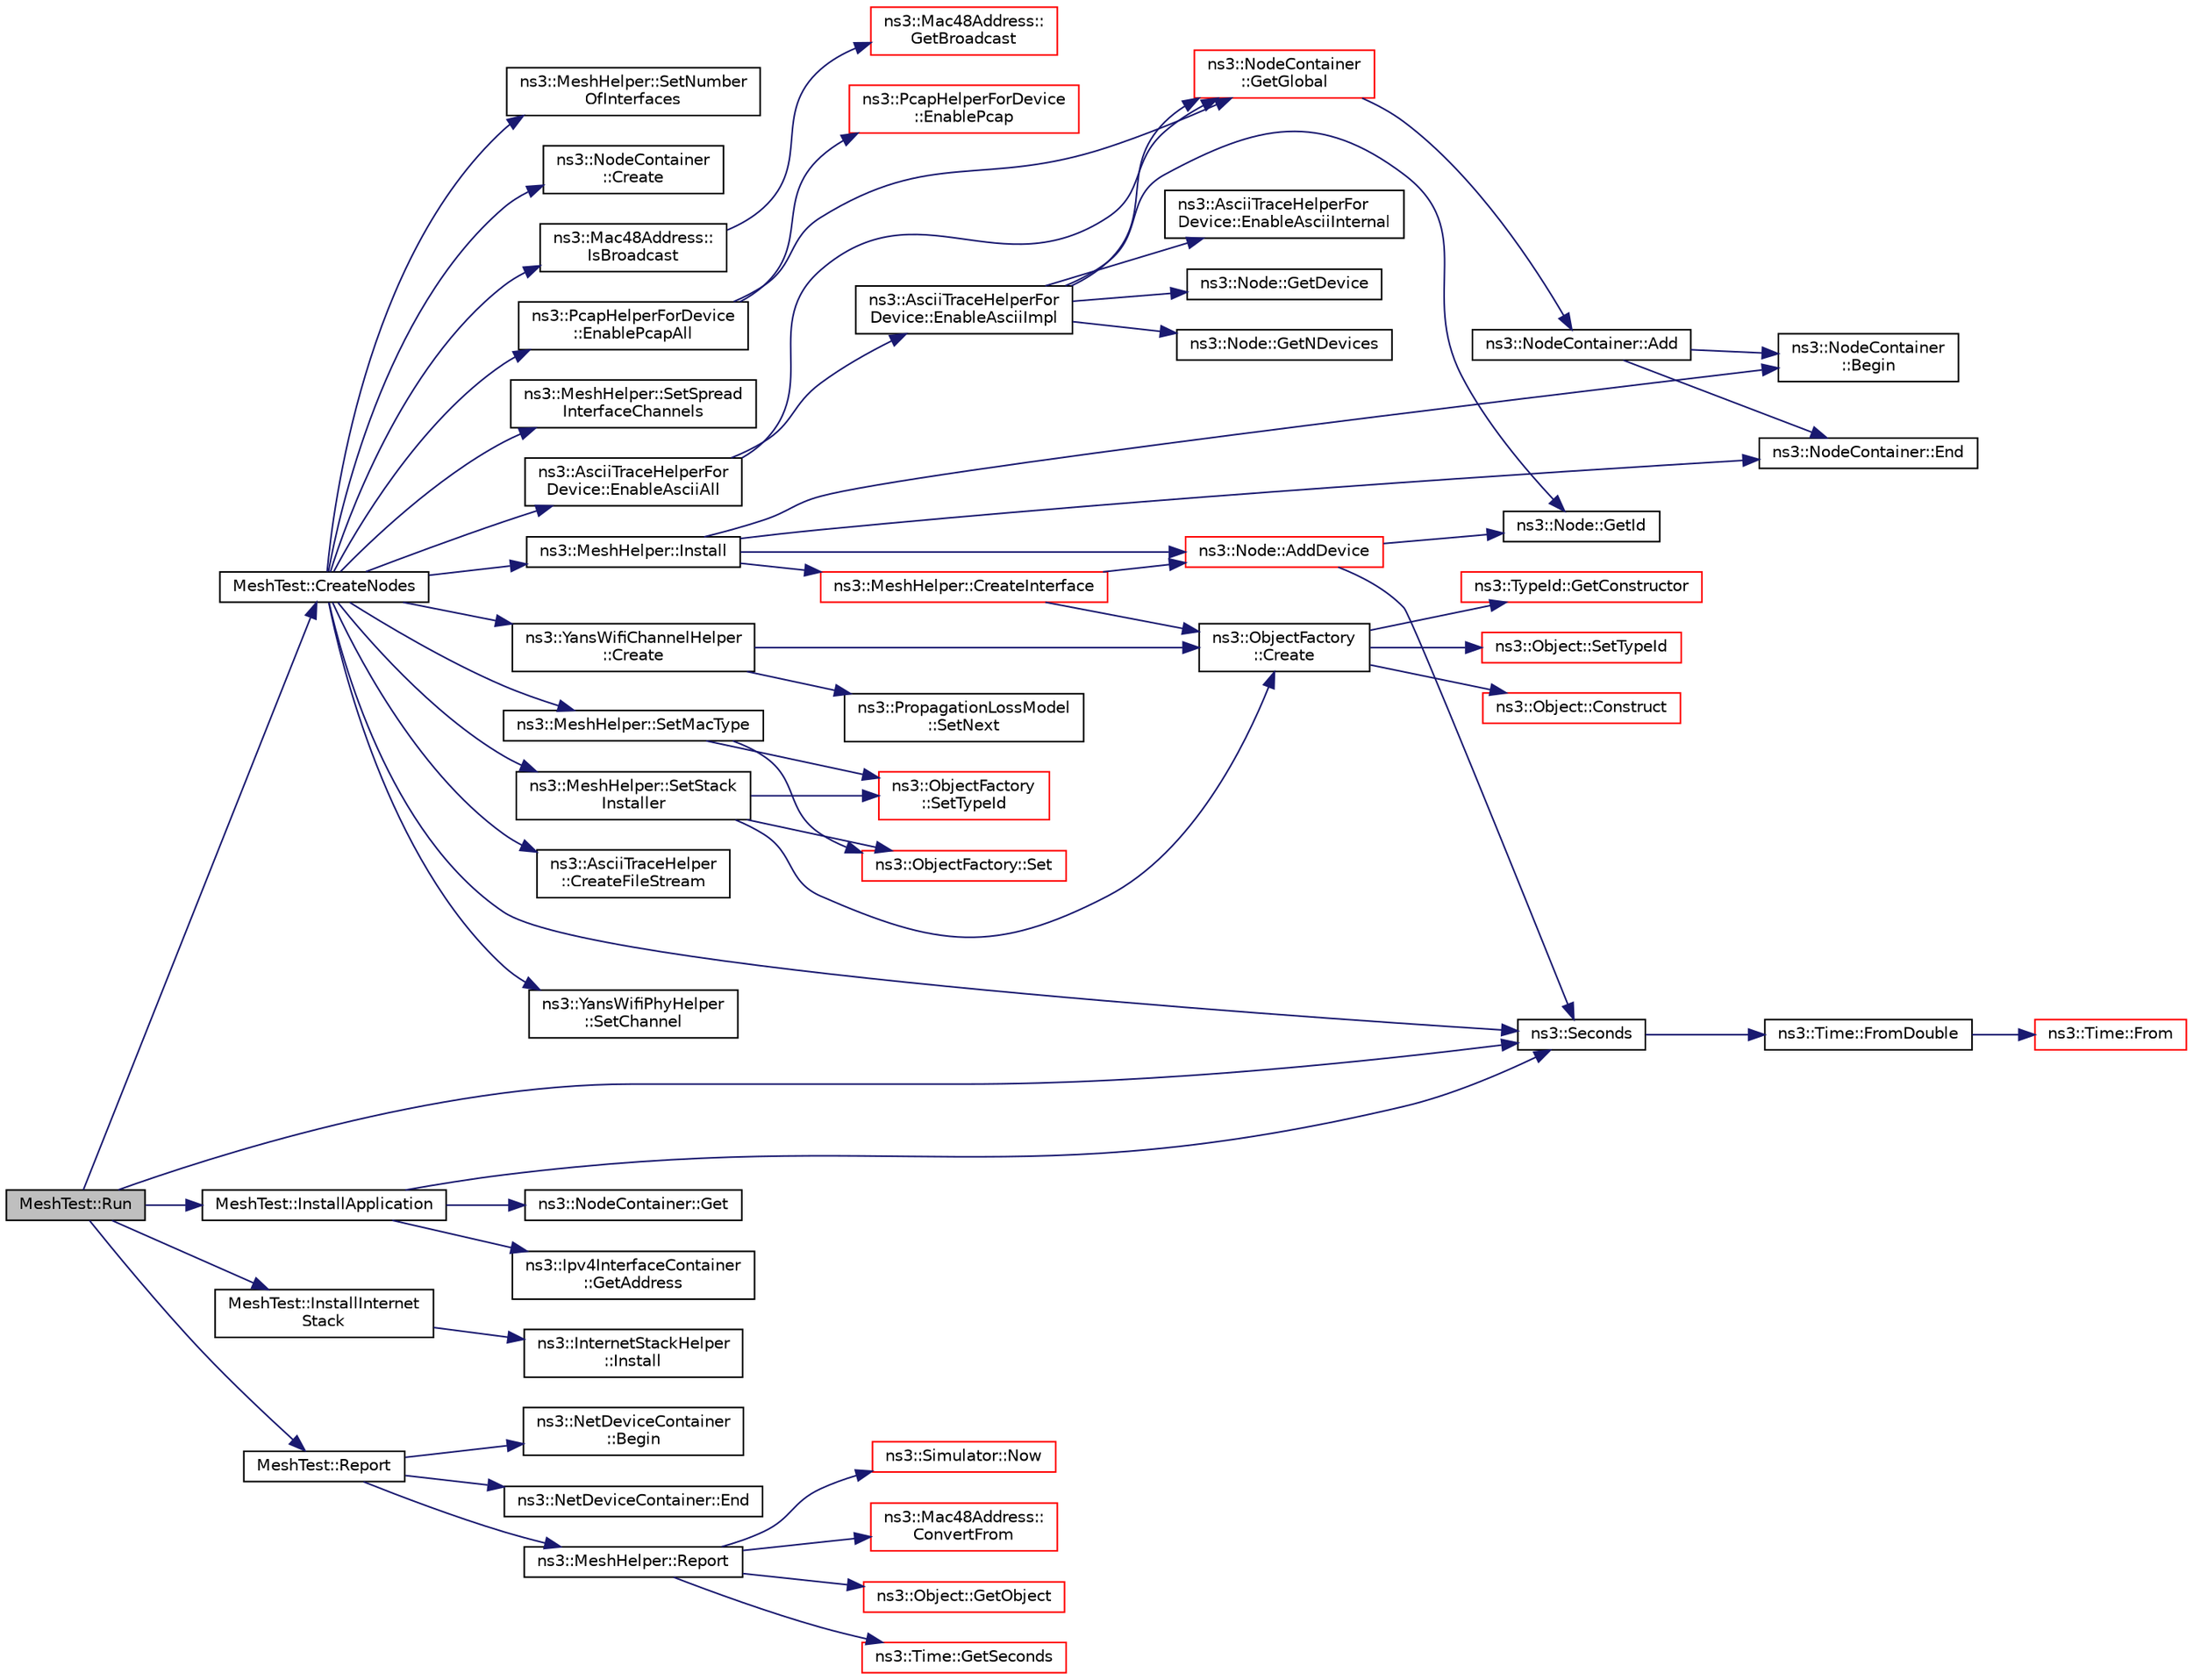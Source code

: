 digraph "MeshTest::Run"
{
 // LATEX_PDF_SIZE
  edge [fontname="Helvetica",fontsize="10",labelfontname="Helvetica",labelfontsize="10"];
  node [fontname="Helvetica",fontsize="10",shape=record];
  rankdir="LR";
  Node1 [label="MeshTest::Run",height=0.2,width=0.4,color="black", fillcolor="grey75", style="filled", fontcolor="black",tooltip="Run test."];
  Node1 -> Node2 [color="midnightblue",fontsize="10",style="solid",fontname="Helvetica"];
  Node2 [label="MeshTest::CreateNodes",height=0.2,width=0.4,color="black", fillcolor="white", style="filled",URL="$class_mesh_test.html#aa1eb18d555ebcf925e9bdc13e4e57ee0",tooltip="Create nodes and setup their mobility."];
  Node2 -> Node3 [color="midnightblue",fontsize="10",style="solid",fontname="Helvetica"];
  Node3 [label="ns3::NodeContainer\l::Create",height=0.2,width=0.4,color="black", fillcolor="white", style="filled",URL="$classns3_1_1_node_container.html#a787f059e2813e8b951cc6914d11dfe69",tooltip="Create n nodes and append pointers to them to the end of this NodeContainer."];
  Node2 -> Node4 [color="midnightblue",fontsize="10",style="solid",fontname="Helvetica"];
  Node4 [label="ns3::YansWifiChannelHelper\l::Create",height=0.2,width=0.4,color="black", fillcolor="white", style="filled",URL="$classns3_1_1_yans_wifi_channel_helper.html#a6bb01082fd42806a6b95e6684a4344d4",tooltip=" "];
  Node4 -> Node5 [color="midnightblue",fontsize="10",style="solid",fontname="Helvetica"];
  Node5 [label="ns3::ObjectFactory\l::Create",height=0.2,width=0.4,color="black", fillcolor="white", style="filled",URL="$classns3_1_1_object_factory.html#a52eda277f4aaab54266134ba48102ad7",tooltip="Create an Object instance of the configured TypeId."];
  Node5 -> Node6 [color="midnightblue",fontsize="10",style="solid",fontname="Helvetica"];
  Node6 [label="ns3::Object::Construct",height=0.2,width=0.4,color="red", fillcolor="white", style="filled",URL="$classns3_1_1_object.html#a636e8411dc5228771f45c9b805d348fa",tooltip="Initialize all member variables registered as Attributes of this TypeId."];
  Node5 -> Node30 [color="midnightblue",fontsize="10",style="solid",fontname="Helvetica"];
  Node30 [label="ns3::TypeId::GetConstructor",height=0.2,width=0.4,color="red", fillcolor="white", style="filled",URL="$classns3_1_1_type_id.html#a66b2628edf921fc88945ec8a8f3a1683",tooltip="Get the constructor callback."];
  Node5 -> Node32 [color="midnightblue",fontsize="10",style="solid",fontname="Helvetica"];
  Node32 [label="ns3::Object::SetTypeId",height=0.2,width=0.4,color="red", fillcolor="white", style="filled",URL="$classns3_1_1_object.html#a19b1ebd8ec8fe404845e665880a6c5ad",tooltip="Set the TypeId of this Object."];
  Node4 -> Node35 [color="midnightblue",fontsize="10",style="solid",fontname="Helvetica"];
  Node35 [label="ns3::PropagationLossModel\l::SetNext",height=0.2,width=0.4,color="black", fillcolor="white", style="filled",URL="$classns3_1_1_propagation_loss_model.html#ac6d627f2eb09daa057de080615ac1013",tooltip="Enables a chain of loss models to act on the signal."];
  Node2 -> Node36 [color="midnightblue",fontsize="10",style="solid",fontname="Helvetica"];
  Node36 [label="ns3::AsciiTraceHelper\l::CreateFileStream",height=0.2,width=0.4,color="black", fillcolor="white", style="filled",URL="$classns3_1_1_ascii_trace_helper.html#a44960bf2ca32835024eaedd26d1c4f94",tooltip="Create and initialize an output stream object we'll use to write the traced bits."];
  Node2 -> Node37 [color="midnightblue",fontsize="10",style="solid",fontname="Helvetica"];
  Node37 [label="ns3::AsciiTraceHelperFor\lDevice::EnableAsciiAll",height=0.2,width=0.4,color="black", fillcolor="white", style="filled",URL="$classns3_1_1_ascii_trace_helper_for_device.html#a63e57c878526c732924e14c1e52cca8b",tooltip="Enable ascii trace output on each device (which is of the appropriate type) in the set of all nodes c..."];
  Node37 -> Node38 [color="midnightblue",fontsize="10",style="solid",fontname="Helvetica"];
  Node38 [label="ns3::AsciiTraceHelperFor\lDevice::EnableAsciiImpl",height=0.2,width=0.4,color="black", fillcolor="white", style="filled",URL="$classns3_1_1_ascii_trace_helper_for_device.html#a079409672a10e1316916c2a277424dcc",tooltip="Enable ascii trace output on the device specified by a global node-id (of a previously created node) ..."];
  Node38 -> Node39 [color="midnightblue",fontsize="10",style="solid",fontname="Helvetica"];
  Node39 [label="ns3::AsciiTraceHelperFor\lDevice::EnableAsciiInternal",height=0.2,width=0.4,color="black", fillcolor="white", style="filled",URL="$classns3_1_1_ascii_trace_helper_for_device.html#ab0eb42de1633994e75f4a4fd44bc79de",tooltip="Enable ascii trace output on the indicated net device."];
  Node38 -> Node40 [color="midnightblue",fontsize="10",style="solid",fontname="Helvetica"];
  Node40 [label="ns3::Node::GetDevice",height=0.2,width=0.4,color="black", fillcolor="white", style="filled",URL="$classns3_1_1_node.html#ad5e10d46d12a255573c53d5db0fc043b",tooltip="Retrieve the index-th NetDevice associated to this node."];
  Node38 -> Node41 [color="midnightblue",fontsize="10",style="solid",fontname="Helvetica"];
  Node41 [label="ns3::NodeContainer\l::GetGlobal",height=0.2,width=0.4,color="red", fillcolor="white", style="filled",URL="$classns3_1_1_node_container.html#a687e8f9ceb74d0ce3b06591c9f44c9ed",tooltip="Create a NodeContainer that contains a list of all nodes created through NodeContainer::Create() and ..."];
  Node41 -> Node42 [color="midnightblue",fontsize="10",style="solid",fontname="Helvetica"];
  Node42 [label="ns3::NodeContainer::Add",height=0.2,width=0.4,color="black", fillcolor="white", style="filled",URL="$classns3_1_1_node_container.html#aa60b3a0e70f2fb324e16ffcf8bf31fcb",tooltip="Append the contents of another NodeContainer to the end of this container."];
  Node42 -> Node43 [color="midnightblue",fontsize="10",style="solid",fontname="Helvetica"];
  Node43 [label="ns3::NodeContainer\l::Begin",height=0.2,width=0.4,color="black", fillcolor="white", style="filled",URL="$classns3_1_1_node_container.html#a2bfe1f50688c96e0888b1907e1e2f324",tooltip="Get an iterator which refers to the first Node in the container."];
  Node42 -> Node44 [color="midnightblue",fontsize="10",style="solid",fontname="Helvetica"];
  Node44 [label="ns3::NodeContainer::End",height=0.2,width=0.4,color="black", fillcolor="white", style="filled",URL="$classns3_1_1_node_container.html#a4904853b5d3e86f622a2ef8b4e959e08",tooltip="Get an iterator which indicates past-the-last Node in the container."];
  Node38 -> Node80 [color="midnightblue",fontsize="10",style="solid",fontname="Helvetica"];
  Node80 [label="ns3::Node::GetId",height=0.2,width=0.4,color="black", fillcolor="white", style="filled",URL="$classns3_1_1_node.html#a2ed8663077afcb8db519296b0ada6355",tooltip=" "];
  Node38 -> Node81 [color="midnightblue",fontsize="10",style="solid",fontname="Helvetica"];
  Node81 [label="ns3::Node::GetNDevices",height=0.2,width=0.4,color="black", fillcolor="white", style="filled",URL="$classns3_1_1_node.html#ab160c405a94d258f6fc5e4e3fd33cecd",tooltip=" "];
  Node37 -> Node41 [color="midnightblue",fontsize="10",style="solid",fontname="Helvetica"];
  Node2 -> Node82 [color="midnightblue",fontsize="10",style="solid",fontname="Helvetica"];
  Node82 [label="ns3::PcapHelperForDevice\l::EnablePcapAll",height=0.2,width=0.4,color="black", fillcolor="white", style="filled",URL="$classns3_1_1_pcap_helper_for_device.html#a4ab183a2512120200d4a0e5d8ececd49",tooltip="Enable pcap output on each device (which is of the appropriate type) in the set of all nodes created ..."];
  Node82 -> Node83 [color="midnightblue",fontsize="10",style="solid",fontname="Helvetica"];
  Node83 [label="ns3::PcapHelperForDevice\l::EnablePcap",height=0.2,width=0.4,color="red", fillcolor="white", style="filled",URL="$classns3_1_1_pcap_helper_for_device.html#a74866def9a881aa9d5c5be1225a26722",tooltip="Enable pcap output the indicated net device."];
  Node82 -> Node41 [color="midnightblue",fontsize="10",style="solid",fontname="Helvetica"];
  Node2 -> Node85 [color="midnightblue",fontsize="10",style="solid",fontname="Helvetica"];
  Node85 [label="ns3::MeshHelper::Install",height=0.2,width=0.4,color="black", fillcolor="white", style="filled",URL="$classns3_1_1_mesh_helper.html#aad0ab4cd70adc0f716489a725dac3acc",tooltip="Install 802.11s mesh device & protocols on given node list."];
  Node85 -> Node86 [color="midnightblue",fontsize="10",style="solid",fontname="Helvetica"];
  Node86 [label="ns3::Node::AddDevice",height=0.2,width=0.4,color="red", fillcolor="white", style="filled",URL="$classns3_1_1_node.html#a42ff83ee1d5d1649c770d3f5b62375de",tooltip="Associate a NetDevice to this node."];
  Node86 -> Node80 [color="midnightblue",fontsize="10",style="solid",fontname="Helvetica"];
  Node86 -> Node94 [color="midnightblue",fontsize="10",style="solid",fontname="Helvetica"];
  Node94 [label="ns3::Seconds",height=0.2,width=0.4,color="black", fillcolor="white", style="filled",URL="$group__timecivil.html#ga33c34b816f8ff6628e33d5c8e9713b9e",tooltip="Construct a Time in the indicated unit."];
  Node94 -> Node95 [color="midnightblue",fontsize="10",style="solid",fontname="Helvetica"];
  Node95 [label="ns3::Time::FromDouble",height=0.2,width=0.4,color="black", fillcolor="white", style="filled",URL="$classns3_1_1_time.html#a60e845f4a74e62495b86356afe604cb4",tooltip="Create a Time equal to value in unit unit."];
  Node95 -> Node96 [color="midnightblue",fontsize="10",style="solid",fontname="Helvetica"];
  Node96 [label="ns3::Time::From",height=0.2,width=0.4,color="red", fillcolor="white", style="filled",URL="$classns3_1_1_time.html#a34e4acc13d0e08cc8cb9cd3b838b9baf",tooltip="Create a Time in the current unit."];
  Node85 -> Node43 [color="midnightblue",fontsize="10",style="solid",fontname="Helvetica"];
  Node85 -> Node100 [color="midnightblue",fontsize="10",style="solid",fontname="Helvetica"];
  Node100 [label="ns3::MeshHelper::CreateInterface",height=0.2,width=0.4,color="red", fillcolor="white", style="filled",URL="$classns3_1_1_mesh_helper.html#a2a760004bc190863ccfea1a4537283cf",tooltip=" "];
  Node100 -> Node86 [color="midnightblue",fontsize="10",style="solid",fontname="Helvetica"];
  Node100 -> Node5 [color="midnightblue",fontsize="10",style="solid",fontname="Helvetica"];
  Node85 -> Node44 [color="midnightblue",fontsize="10",style="solid",fontname="Helvetica"];
  Node2 -> Node109 [color="midnightblue",fontsize="10",style="solid",fontname="Helvetica"];
  Node109 [label="ns3::Mac48Address::\lIsBroadcast",height=0.2,width=0.4,color="black", fillcolor="white", style="filled",URL="$classns3_1_1_mac48_address.html#a89506622bfa63c3b1a7d5d82e2dbbd2d",tooltip=" "];
  Node109 -> Node110 [color="midnightblue",fontsize="10",style="solid",fontname="Helvetica"];
  Node110 [label="ns3::Mac48Address::\lGetBroadcast",height=0.2,width=0.4,color="red", fillcolor="white", style="filled",URL="$classns3_1_1_mac48_address.html#a55156e302c6bf950c0b558365adbde84",tooltip=" "];
  Node2 -> Node94 [color="midnightblue",fontsize="10",style="solid",fontname="Helvetica"];
  Node2 -> Node144 [color="midnightblue",fontsize="10",style="solid",fontname="Helvetica"];
  Node144 [label="ns3::YansWifiPhyHelper\l::SetChannel",height=0.2,width=0.4,color="black", fillcolor="white", style="filled",URL="$classns3_1_1_yans_wifi_phy_helper.html#ad2e9a27587dd4ff320435c93cc2676de",tooltip=" "];
  Node2 -> Node145 [color="midnightblue",fontsize="10",style="solid",fontname="Helvetica"];
  Node145 [label="ns3::MeshHelper::SetMacType",height=0.2,width=0.4,color="black", fillcolor="white", style="filled",URL="$classns3_1_1_mesh_helper.html#a549d568927a88e95a721f2be58232c10",tooltip=" "];
  Node145 -> Node146 [color="midnightblue",fontsize="10",style="solid",fontname="Helvetica"];
  Node146 [label="ns3::ObjectFactory::Set",height=0.2,width=0.4,color="red", fillcolor="white", style="filled",URL="$classns3_1_1_object_factory.html#a3c9d5ed564f08ab4427e113bcc48e1d4",tooltip="Set an attribute to be set during construction."];
  Node145 -> Node75 [color="midnightblue",fontsize="10",style="solid",fontname="Helvetica"];
  Node75 [label="ns3::ObjectFactory\l::SetTypeId",height=0.2,width=0.4,color="red", fillcolor="white", style="filled",URL="$classns3_1_1_object_factory.html#a77dcd099064038a1eb7a6b8251229ec3",tooltip="Set the TypeId of the Objects to be created by this factory."];
  Node2 -> Node152 [color="midnightblue",fontsize="10",style="solid",fontname="Helvetica"];
  Node152 [label="ns3::MeshHelper::SetNumber\lOfInterfaces",height=0.2,width=0.4,color="black", fillcolor="white", style="filled",URL="$classns3_1_1_mesh_helper.html#adfc08b62a8d6e835d0fbbac7a349ef5f",tooltip="Set a number of interfaces in a mesh network."];
  Node2 -> Node153 [color="midnightblue",fontsize="10",style="solid",fontname="Helvetica"];
  Node153 [label="ns3::MeshHelper::SetSpread\lInterfaceChannels",height=0.2,width=0.4,color="black", fillcolor="white", style="filled",URL="$classns3_1_1_mesh_helper.html#a569e71cf0d81a9c4ed29b31219267c0a",tooltip="set the channel policy"];
  Node2 -> Node154 [color="midnightblue",fontsize="10",style="solid",fontname="Helvetica"];
  Node154 [label="ns3::MeshHelper::SetStack\lInstaller",height=0.2,width=0.4,color="black", fillcolor="white", style="filled",URL="$classns3_1_1_mesh_helper.html#ac1074aff829d0cde1659bdef572880ca",tooltip=" "];
  Node154 -> Node5 [color="midnightblue",fontsize="10",style="solid",fontname="Helvetica"];
  Node154 -> Node146 [color="midnightblue",fontsize="10",style="solid",fontname="Helvetica"];
  Node154 -> Node75 [color="midnightblue",fontsize="10",style="solid",fontname="Helvetica"];
  Node1 -> Node155 [color="midnightblue",fontsize="10",style="solid",fontname="Helvetica"];
  Node155 [label="MeshTest::InstallApplication",height=0.2,width=0.4,color="black", fillcolor="white", style="filled",URL="$class_mesh_test.html#af3cc96a4ae76dc2de2909d19817e6c64",tooltip="Install applications."];
  Node155 -> Node156 [color="midnightblue",fontsize="10",style="solid",fontname="Helvetica"];
  Node156 [label="ns3::NodeContainer::Get",height=0.2,width=0.4,color="black", fillcolor="white", style="filled",URL="$classns3_1_1_node_container.html#aff885e5a6b02ca4a27f5725de647d96e",tooltip="Get the Ptr<Node> stored in this container at a given index."];
  Node155 -> Node157 [color="midnightblue",fontsize="10",style="solid",fontname="Helvetica"];
  Node157 [label="ns3::Ipv4InterfaceContainer\l::GetAddress",height=0.2,width=0.4,color="black", fillcolor="white", style="filled",URL="$classns3_1_1_ipv4_interface_container.html#ae708067c27bd8019edd3c0311ff150b3",tooltip=" "];
  Node155 -> Node94 [color="midnightblue",fontsize="10",style="solid",fontname="Helvetica"];
  Node1 -> Node158 [color="midnightblue",fontsize="10",style="solid",fontname="Helvetica"];
  Node158 [label="MeshTest::InstallInternet\lStack",height=0.2,width=0.4,color="black", fillcolor="white", style="filled",URL="$class_mesh_test.html#a43bfeb98362be8a2d7d16f49939e4ea5",tooltip="Install internet m_stack on nodes."];
  Node158 -> Node159 [color="midnightblue",fontsize="10",style="solid",fontname="Helvetica"];
  Node159 [label="ns3::InternetStackHelper\l::Install",height=0.2,width=0.4,color="black", fillcolor="white", style="filled",URL="$classns3_1_1_internet_stack_helper.html#a10e8d697dcd9153f1da11695cd08e713",tooltip="Aggregate implementations of the ns3::Ipv4, ns3::Ipv6, ns3::Udp, and ns3::Tcp classes onto the provid..."];
  Node1 -> Node160 [color="midnightblue",fontsize="10",style="solid",fontname="Helvetica"];
  Node160 [label="MeshTest::Report",height=0.2,width=0.4,color="black", fillcolor="white", style="filled",URL="$class_mesh_test.html#aceb70a8a164043db7a4249e239d07841",tooltip="Print mesh devices diagnostics."];
  Node160 -> Node161 [color="midnightblue",fontsize="10",style="solid",fontname="Helvetica"];
  Node161 [label="ns3::NetDeviceContainer\l::Begin",height=0.2,width=0.4,color="black", fillcolor="white", style="filled",URL="$classns3_1_1_net_device_container.html#a4ddc336af319061f5b61c515f0453242",tooltip="Get an iterator which refers to the first NetDevice in the container."];
  Node160 -> Node162 [color="midnightblue",fontsize="10",style="solid",fontname="Helvetica"];
  Node162 [label="ns3::NetDeviceContainer::End",height=0.2,width=0.4,color="black", fillcolor="white", style="filled",URL="$classns3_1_1_net_device_container.html#a436d9df206570861f96c3f278eaccb92",tooltip="Get an iterator which indicates past-the-last NetDevice in the container."];
  Node160 -> Node163 [color="midnightblue",fontsize="10",style="solid",fontname="Helvetica"];
  Node163 [label="ns3::MeshHelper::Report",height=0.2,width=0.4,color="black", fillcolor="white", style="filled",URL="$classns3_1_1_mesh_helper.html#ade8a080b8286f6fa7d4fdde5fa306c28",tooltip="Print statistics."];
  Node163 -> Node164 [color="midnightblue",fontsize="10",style="solid",fontname="Helvetica"];
  Node164 [label="ns3::Mac48Address::\lConvertFrom",height=0.2,width=0.4,color="red", fillcolor="white", style="filled",URL="$classns3_1_1_mac48_address.html#a911ce13603a9ef837545a032b6523ae4",tooltip=" "];
  Node163 -> Node167 [color="midnightblue",fontsize="10",style="solid",fontname="Helvetica"];
  Node167 [label="ns3::Object::GetObject",height=0.2,width=0.4,color="red", fillcolor="white", style="filled",URL="$classns3_1_1_object.html#ad21f5401ff705cd29c37f931ea3afc18",tooltip="Get a pointer to the requested aggregated Object."];
  Node163 -> Node173 [color="midnightblue",fontsize="10",style="solid",fontname="Helvetica"];
  Node173 [label="ns3::Time::GetSeconds",height=0.2,width=0.4,color="red", fillcolor="white", style="filled",URL="$classns3_1_1_time.html#a27cb7c22324e0447740929b024dbeb66",tooltip="Get an approximation of the time stored in this instance in the indicated unit."];
  Node163 -> Node62 [color="midnightblue",fontsize="10",style="solid",fontname="Helvetica"];
  Node62 [label="ns3::Simulator::Now",height=0.2,width=0.4,color="red", fillcolor="white", style="filled",URL="$classns3_1_1_simulator.html#ac3178fa975b419f7875e7105be122800",tooltip="Return the current simulation virtual time."];
  Node1 -> Node94 [color="midnightblue",fontsize="10",style="solid",fontname="Helvetica"];
}
